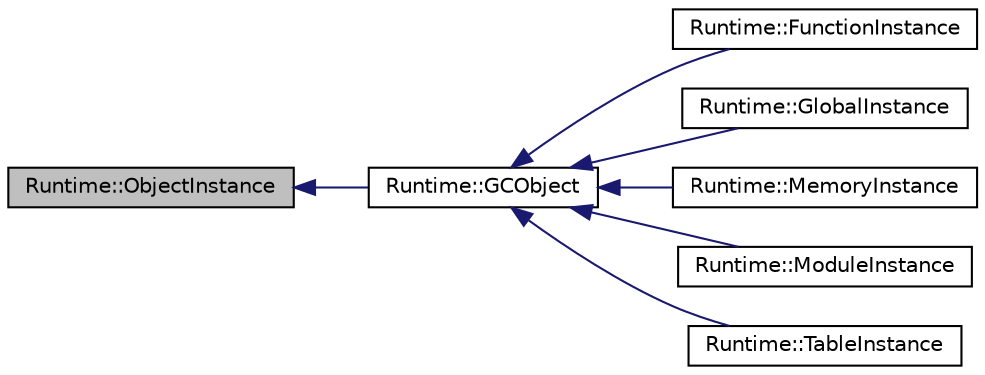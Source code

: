 digraph "Runtime::ObjectInstance"
{
  edge [fontname="Helvetica",fontsize="10",labelfontname="Helvetica",labelfontsize="10"];
  node [fontname="Helvetica",fontsize="10",shape=record];
  rankdir="LR";
  Node0 [label="Runtime::ObjectInstance",height=0.2,width=0.4,color="black", fillcolor="grey75", style="filled", fontcolor="black"];
  Node0 -> Node1 [dir="back",color="midnightblue",fontsize="10",style="solid",fontname="Helvetica"];
  Node1 [label="Runtime::GCObject",height=0.2,width=0.4,color="black", fillcolor="white", style="filled",URL="$struct_runtime_1_1_g_c_object.html"];
  Node1 -> Node2 [dir="back",color="midnightblue",fontsize="10",style="solid",fontname="Helvetica"];
  Node2 [label="Runtime::FunctionInstance",height=0.2,width=0.4,color="black", fillcolor="white", style="filled",URL="$struct_runtime_1_1_function_instance.html"];
  Node1 -> Node3 [dir="back",color="midnightblue",fontsize="10",style="solid",fontname="Helvetica"];
  Node3 [label="Runtime::GlobalInstance",height=0.2,width=0.4,color="black", fillcolor="white", style="filled",URL="$struct_runtime_1_1_global_instance.html"];
  Node1 -> Node4 [dir="back",color="midnightblue",fontsize="10",style="solid",fontname="Helvetica"];
  Node4 [label="Runtime::MemoryInstance",height=0.2,width=0.4,color="black", fillcolor="white", style="filled",URL="$struct_runtime_1_1_memory_instance.html"];
  Node1 -> Node5 [dir="back",color="midnightblue",fontsize="10",style="solid",fontname="Helvetica"];
  Node5 [label="Runtime::ModuleInstance",height=0.2,width=0.4,color="black", fillcolor="white", style="filled",URL="$struct_runtime_1_1_module_instance.html"];
  Node1 -> Node6 [dir="back",color="midnightblue",fontsize="10",style="solid",fontname="Helvetica"];
  Node6 [label="Runtime::TableInstance",height=0.2,width=0.4,color="black", fillcolor="white", style="filled",URL="$struct_runtime_1_1_table_instance.html"];
}
